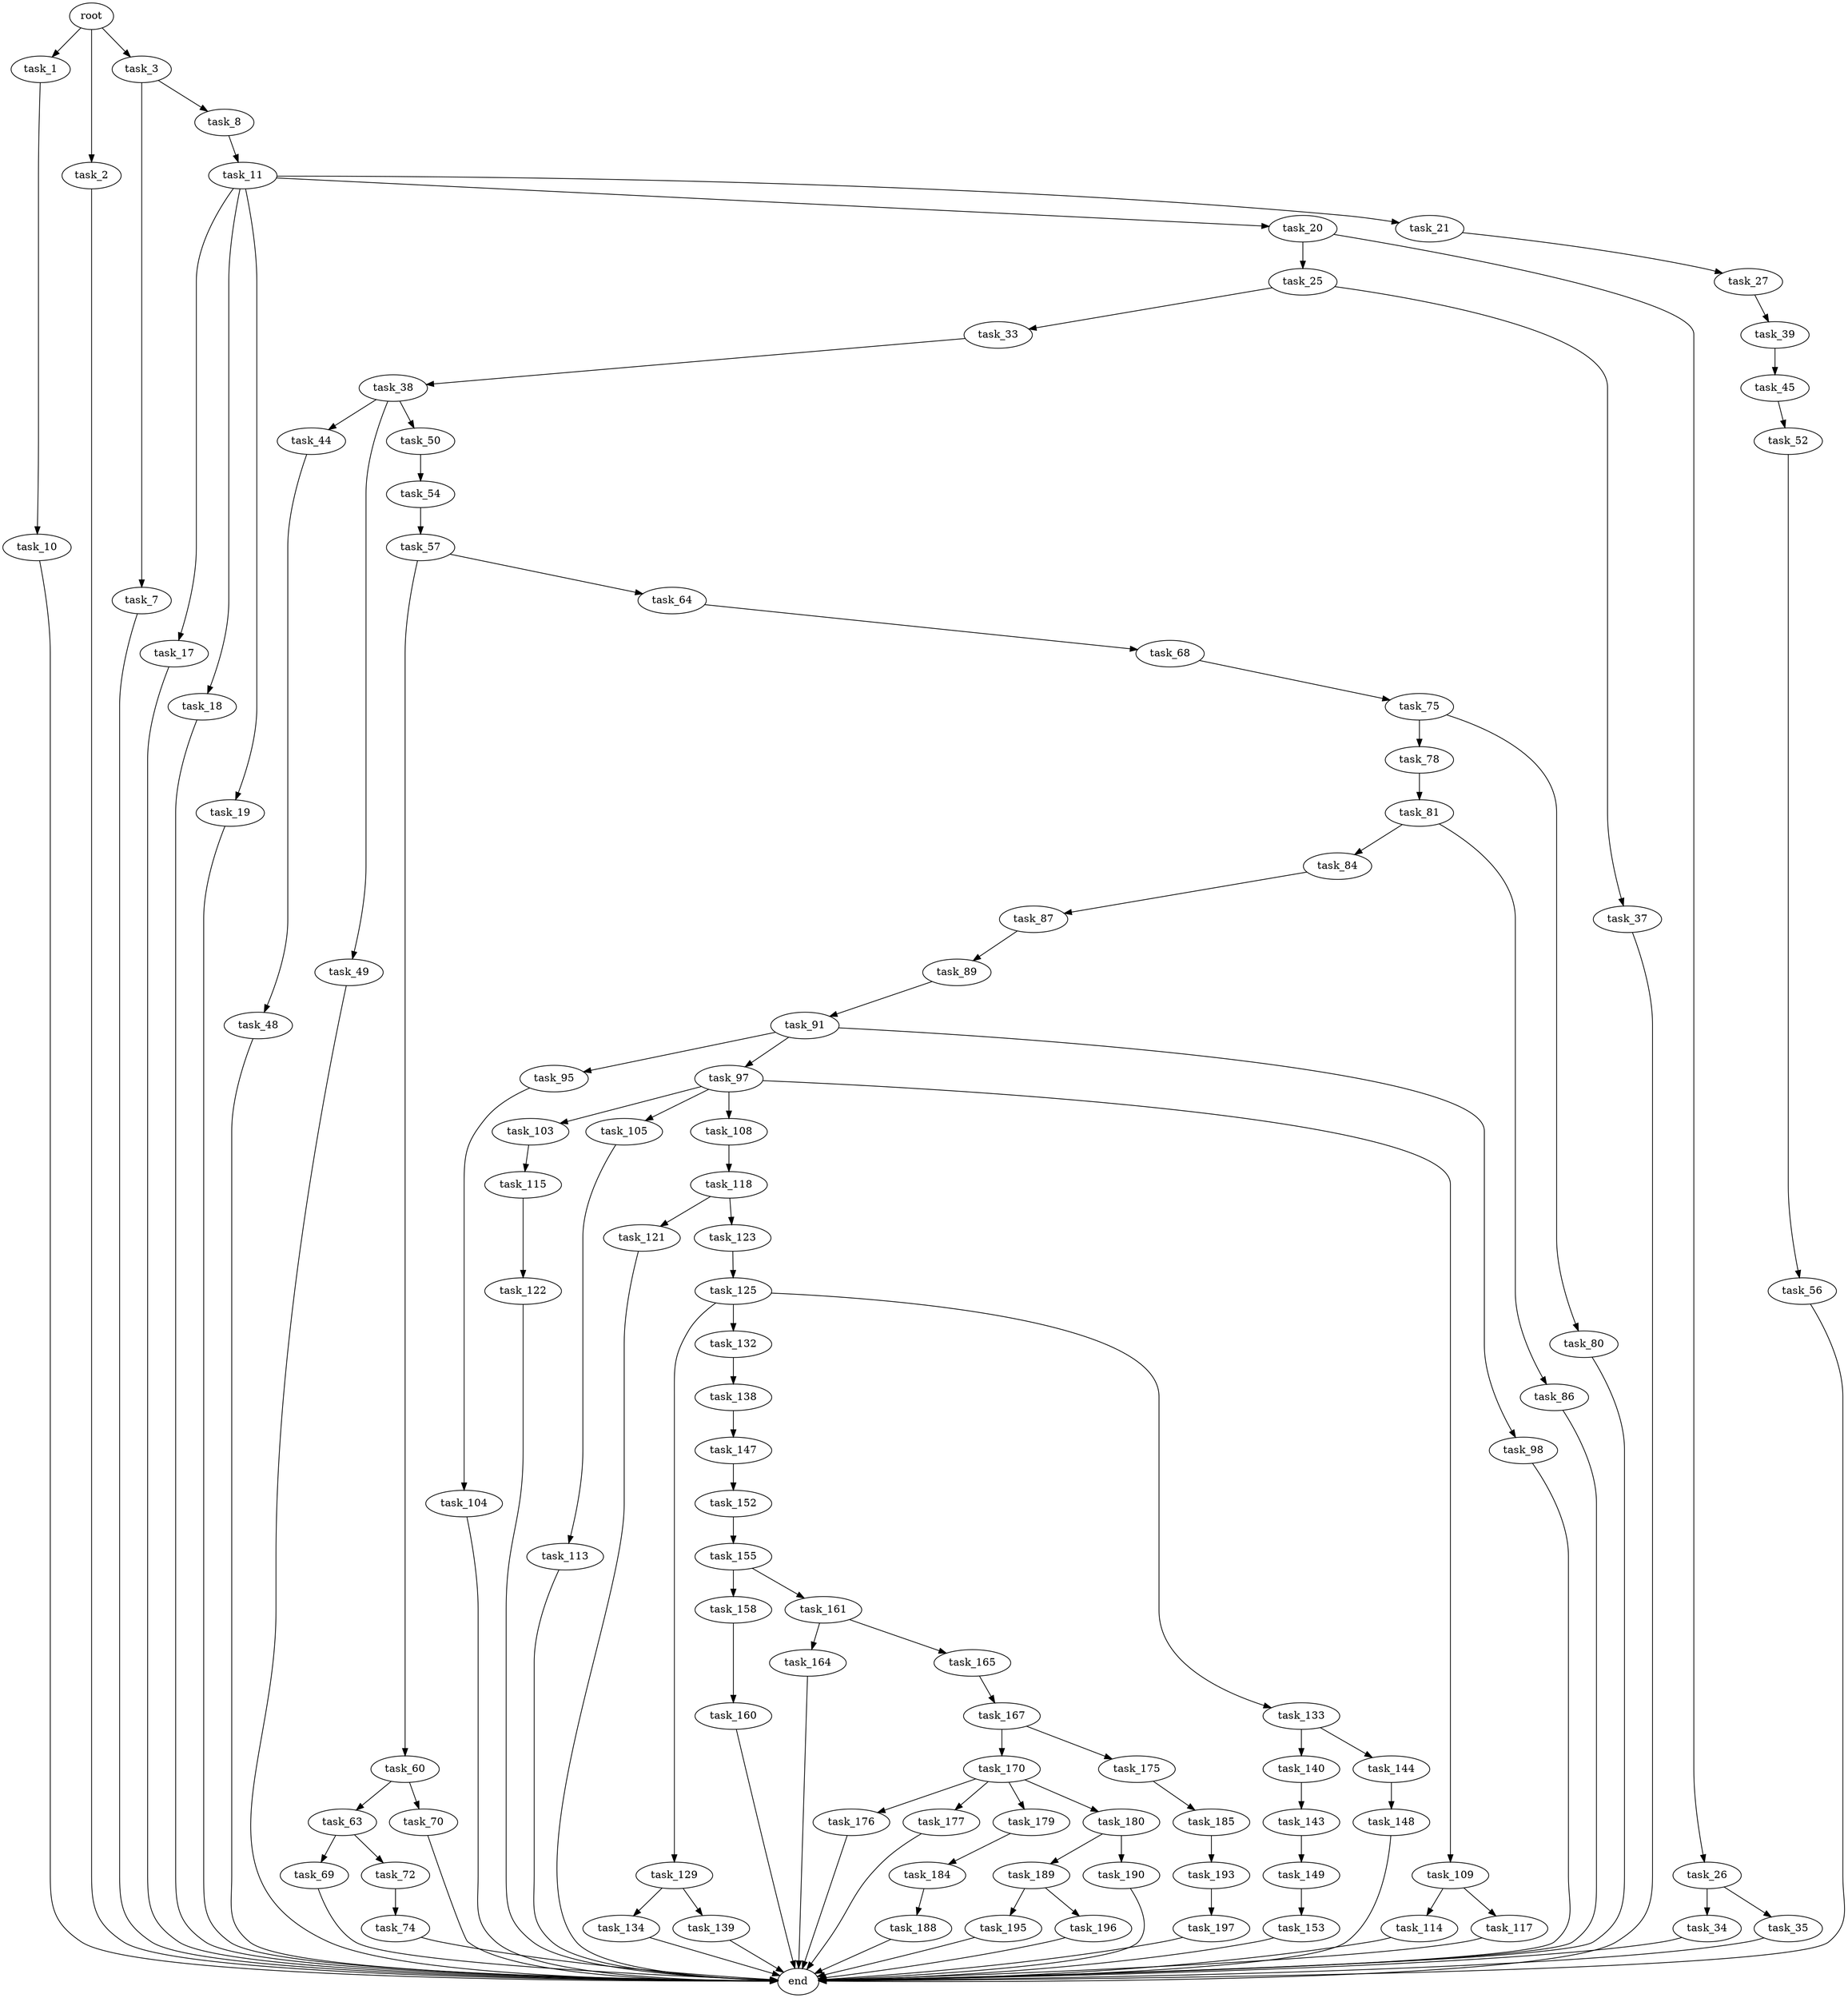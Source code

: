 digraph G {
  root [size="0.000000"];
  task_1 [size="8589934592.000000"];
  task_2 [size="68719476736.000000"];
  task_3 [size="134217728000.000000"];
  task_7 [size="134217728000.000000"];
  task_8 [size="50859301714.000000"];
  task_10 [size="8589934592.000000"];
  task_11 [size="134217728000.000000"];
  task_17 [size="379859509115.000000"];
  task_18 [size="368293445632.000000"];
  task_19 [size="68719476736.000000"];
  task_20 [size="782757789696.000000"];
  task_21 [size="11633400462.000000"];
  task_25 [size="988224117.000000"];
  task_26 [size="14677147287.000000"];
  task_27 [size="14841990318.000000"];
  task_33 [size="1277890861.000000"];
  task_34 [size="1070591510.000000"];
  task_35 [size="300461223702.000000"];
  task_37 [size="365615502253.000000"];
  task_38 [size="412009738892.000000"];
  task_39 [size="68719476736.000000"];
  task_44 [size="1073741824000.000000"];
  task_45 [size="3864505215.000000"];
  task_48 [size="1249025041.000000"];
  task_49 [size="231928233984.000000"];
  task_50 [size="43284483824.000000"];
  task_52 [size="56987863855.000000"];
  task_54 [size="36888061371.000000"];
  task_56 [size="172372951598.000000"];
  task_57 [size="782757789696.000000"];
  task_60 [size="716934967554.000000"];
  task_63 [size="4745614171.000000"];
  task_64 [size="14766487361.000000"];
  task_68 [size="5050321888.000000"];
  task_69 [size="105636435190.000000"];
  task_70 [size="1989398274.000000"];
  task_72 [size="134217728000.000000"];
  task_74 [size="31803255164.000000"];
  task_75 [size="726883804.000000"];
  task_78 [size="29836664013.000000"];
  task_80 [size="101214370787.000000"];
  task_81 [size="549755813888.000000"];
  task_84 [size="11268954990.000000"];
  task_86 [size="37091673799.000000"];
  task_87 [size="108041846540.000000"];
  task_89 [size="595478887793.000000"];
  task_91 [size="368293445632.000000"];
  task_95 [size="368293445632.000000"];
  task_97 [size="1073741824000.000000"];
  task_98 [size="8589934592.000000"];
  task_103 [size="2577529636.000000"];
  task_104 [size="1221609613.000000"];
  task_105 [size="1073741824000.000000"];
  task_108 [size="398753847050.000000"];
  task_109 [size="1222747826.000000"];
  task_113 [size="175720636401.000000"];
  task_114 [size="1903843384.000000"];
  task_115 [size="68719476736.000000"];
  task_117 [size="231928233984.000000"];
  task_118 [size="17376881634.000000"];
  task_121 [size="231928233984.000000"];
  task_122 [size="368293445632.000000"];
  task_123 [size="68719476736.000000"];
  task_125 [size="4015695187.000000"];
  task_129 [size="30220737802.000000"];
  task_132 [size="2343819565.000000"];
  task_133 [size="1103866693.000000"];
  task_134 [size="150589715750.000000"];
  task_138 [size="10171490430.000000"];
  task_139 [size="121587837670.000000"];
  task_140 [size="212477134107.000000"];
  task_143 [size="231928233984.000000"];
  task_144 [size="4654582431.000000"];
  task_147 [size="4095110100.000000"];
  task_148 [size="54232720778.000000"];
  task_149 [size="504077864665.000000"];
  task_152 [size="8589934592.000000"];
  task_153 [size="42965723653.000000"];
  task_155 [size="403978902855.000000"];
  task_158 [size="231928233984.000000"];
  task_160 [size="1073741824000.000000"];
  task_161 [size="579719107550.000000"];
  task_164 [size="549755813888.000000"];
  task_165 [size="502979564.000000"];
  task_167 [size="68719476736.000000"];
  task_170 [size="1171177115.000000"];
  task_175 [size="90901469849.000000"];
  task_176 [size="600991723468.000000"];
  task_177 [size="14458222908.000000"];
  task_179 [size="28991029248.000000"];
  task_180 [size="16094534308.000000"];
  task_184 [size="2630334074.000000"];
  task_185 [size="214041303704.000000"];
  task_188 [size="68719476736.000000"];
  task_189 [size="848248400512.000000"];
  task_190 [size="134217728000.000000"];
  task_193 [size="368293445632.000000"];
  task_195 [size="160444131694.000000"];
  task_196 [size="134217728000.000000"];
  task_197 [size="26247888426.000000"];
  end [size="0.000000"];

  root -> task_1 [size="1.000000"];
  root -> task_2 [size="1.000000"];
  root -> task_3 [size="1.000000"];
  task_1 -> task_10 [size="33554432.000000"];
  task_2 -> end [size="1.000000"];
  task_3 -> task_7 [size="209715200.000000"];
  task_3 -> task_8 [size="209715200.000000"];
  task_7 -> end [size="1.000000"];
  task_8 -> task_11 [size="838860800.000000"];
  task_10 -> end [size="1.000000"];
  task_11 -> task_17 [size="209715200.000000"];
  task_11 -> task_18 [size="209715200.000000"];
  task_11 -> task_19 [size="209715200.000000"];
  task_11 -> task_20 [size="209715200.000000"];
  task_11 -> task_21 [size="209715200.000000"];
  task_17 -> end [size="1.000000"];
  task_18 -> end [size="1.000000"];
  task_19 -> end [size="1.000000"];
  task_20 -> task_25 [size="679477248.000000"];
  task_20 -> task_26 [size="679477248.000000"];
  task_21 -> task_27 [size="301989888.000000"];
  task_25 -> task_33 [size="75497472.000000"];
  task_25 -> task_37 [size="75497472.000000"];
  task_26 -> task_34 [size="301989888.000000"];
  task_26 -> task_35 [size="301989888.000000"];
  task_27 -> task_39 [size="411041792.000000"];
  task_33 -> task_38 [size="33554432.000000"];
  task_34 -> end [size="1.000000"];
  task_35 -> end [size="1.000000"];
  task_37 -> end [size="1.000000"];
  task_38 -> task_44 [size="411041792.000000"];
  task_38 -> task_49 [size="411041792.000000"];
  task_38 -> task_50 [size="411041792.000000"];
  task_39 -> task_45 [size="134217728.000000"];
  task_44 -> task_48 [size="838860800.000000"];
  task_45 -> task_52 [size="134217728.000000"];
  task_48 -> end [size="1.000000"];
  task_49 -> end [size="1.000000"];
  task_50 -> task_54 [size="33554432.000000"];
  task_52 -> task_56 [size="134217728.000000"];
  task_54 -> task_57 [size="679477248.000000"];
  task_56 -> end [size="1.000000"];
  task_57 -> task_60 [size="679477248.000000"];
  task_57 -> task_64 [size="679477248.000000"];
  task_60 -> task_63 [size="679477248.000000"];
  task_60 -> task_70 [size="679477248.000000"];
  task_63 -> task_69 [size="75497472.000000"];
  task_63 -> task_72 [size="75497472.000000"];
  task_64 -> task_68 [size="411041792.000000"];
  task_68 -> task_75 [size="411041792.000000"];
  task_69 -> end [size="1.000000"];
  task_70 -> end [size="1.000000"];
  task_72 -> task_74 [size="209715200.000000"];
  task_74 -> end [size="1.000000"];
  task_75 -> task_78 [size="75497472.000000"];
  task_75 -> task_80 [size="75497472.000000"];
  task_78 -> task_81 [size="838860800.000000"];
  task_80 -> end [size="1.000000"];
  task_81 -> task_84 [size="536870912.000000"];
  task_81 -> task_86 [size="536870912.000000"];
  task_84 -> task_87 [size="536870912.000000"];
  task_86 -> end [size="1.000000"];
  task_87 -> task_89 [size="209715200.000000"];
  task_89 -> task_91 [size="411041792.000000"];
  task_91 -> task_95 [size="411041792.000000"];
  task_91 -> task_97 [size="411041792.000000"];
  task_91 -> task_98 [size="411041792.000000"];
  task_95 -> task_104 [size="411041792.000000"];
  task_97 -> task_103 [size="838860800.000000"];
  task_97 -> task_105 [size="838860800.000000"];
  task_97 -> task_108 [size="838860800.000000"];
  task_97 -> task_109 [size="838860800.000000"];
  task_98 -> end [size="1.000000"];
  task_103 -> task_115 [size="209715200.000000"];
  task_104 -> end [size="1.000000"];
  task_105 -> task_113 [size="838860800.000000"];
  task_108 -> task_118 [size="679477248.000000"];
  task_109 -> task_114 [size="33554432.000000"];
  task_109 -> task_117 [size="33554432.000000"];
  task_113 -> end [size="1.000000"];
  task_114 -> end [size="1.000000"];
  task_115 -> task_122 [size="134217728.000000"];
  task_117 -> end [size="1.000000"];
  task_118 -> task_121 [size="536870912.000000"];
  task_118 -> task_123 [size="536870912.000000"];
  task_121 -> end [size="1.000000"];
  task_122 -> end [size="1.000000"];
  task_123 -> task_125 [size="134217728.000000"];
  task_125 -> task_129 [size="134217728.000000"];
  task_125 -> task_132 [size="134217728.000000"];
  task_125 -> task_133 [size="134217728.000000"];
  task_129 -> task_134 [size="536870912.000000"];
  task_129 -> task_139 [size="536870912.000000"];
  task_132 -> task_138 [size="75497472.000000"];
  task_133 -> task_140 [size="33554432.000000"];
  task_133 -> task_144 [size="33554432.000000"];
  task_134 -> end [size="1.000000"];
  task_138 -> task_147 [size="301989888.000000"];
  task_139 -> end [size="1.000000"];
  task_140 -> task_143 [size="209715200.000000"];
  task_143 -> task_149 [size="301989888.000000"];
  task_144 -> task_148 [size="75497472.000000"];
  task_147 -> task_152 [size="75497472.000000"];
  task_148 -> end [size="1.000000"];
  task_149 -> task_153 [size="679477248.000000"];
  task_152 -> task_155 [size="33554432.000000"];
  task_153 -> end [size="1.000000"];
  task_155 -> task_158 [size="536870912.000000"];
  task_155 -> task_161 [size="536870912.000000"];
  task_158 -> task_160 [size="301989888.000000"];
  task_160 -> end [size="1.000000"];
  task_161 -> task_164 [size="536870912.000000"];
  task_161 -> task_165 [size="536870912.000000"];
  task_164 -> end [size="1.000000"];
  task_165 -> task_167 [size="33554432.000000"];
  task_167 -> task_170 [size="134217728.000000"];
  task_167 -> task_175 [size="134217728.000000"];
  task_170 -> task_176 [size="33554432.000000"];
  task_170 -> task_177 [size="33554432.000000"];
  task_170 -> task_179 [size="33554432.000000"];
  task_170 -> task_180 [size="33554432.000000"];
  task_175 -> task_185 [size="301989888.000000"];
  task_176 -> end [size="1.000000"];
  task_177 -> end [size="1.000000"];
  task_179 -> task_184 [size="75497472.000000"];
  task_180 -> task_189 [size="536870912.000000"];
  task_180 -> task_190 [size="536870912.000000"];
  task_184 -> task_188 [size="134217728.000000"];
  task_185 -> task_193 [size="209715200.000000"];
  task_188 -> end [size="1.000000"];
  task_189 -> task_195 [size="838860800.000000"];
  task_189 -> task_196 [size="838860800.000000"];
  task_190 -> end [size="1.000000"];
  task_193 -> task_197 [size="411041792.000000"];
  task_195 -> end [size="1.000000"];
  task_196 -> end [size="1.000000"];
  task_197 -> end [size="1.000000"];
}
